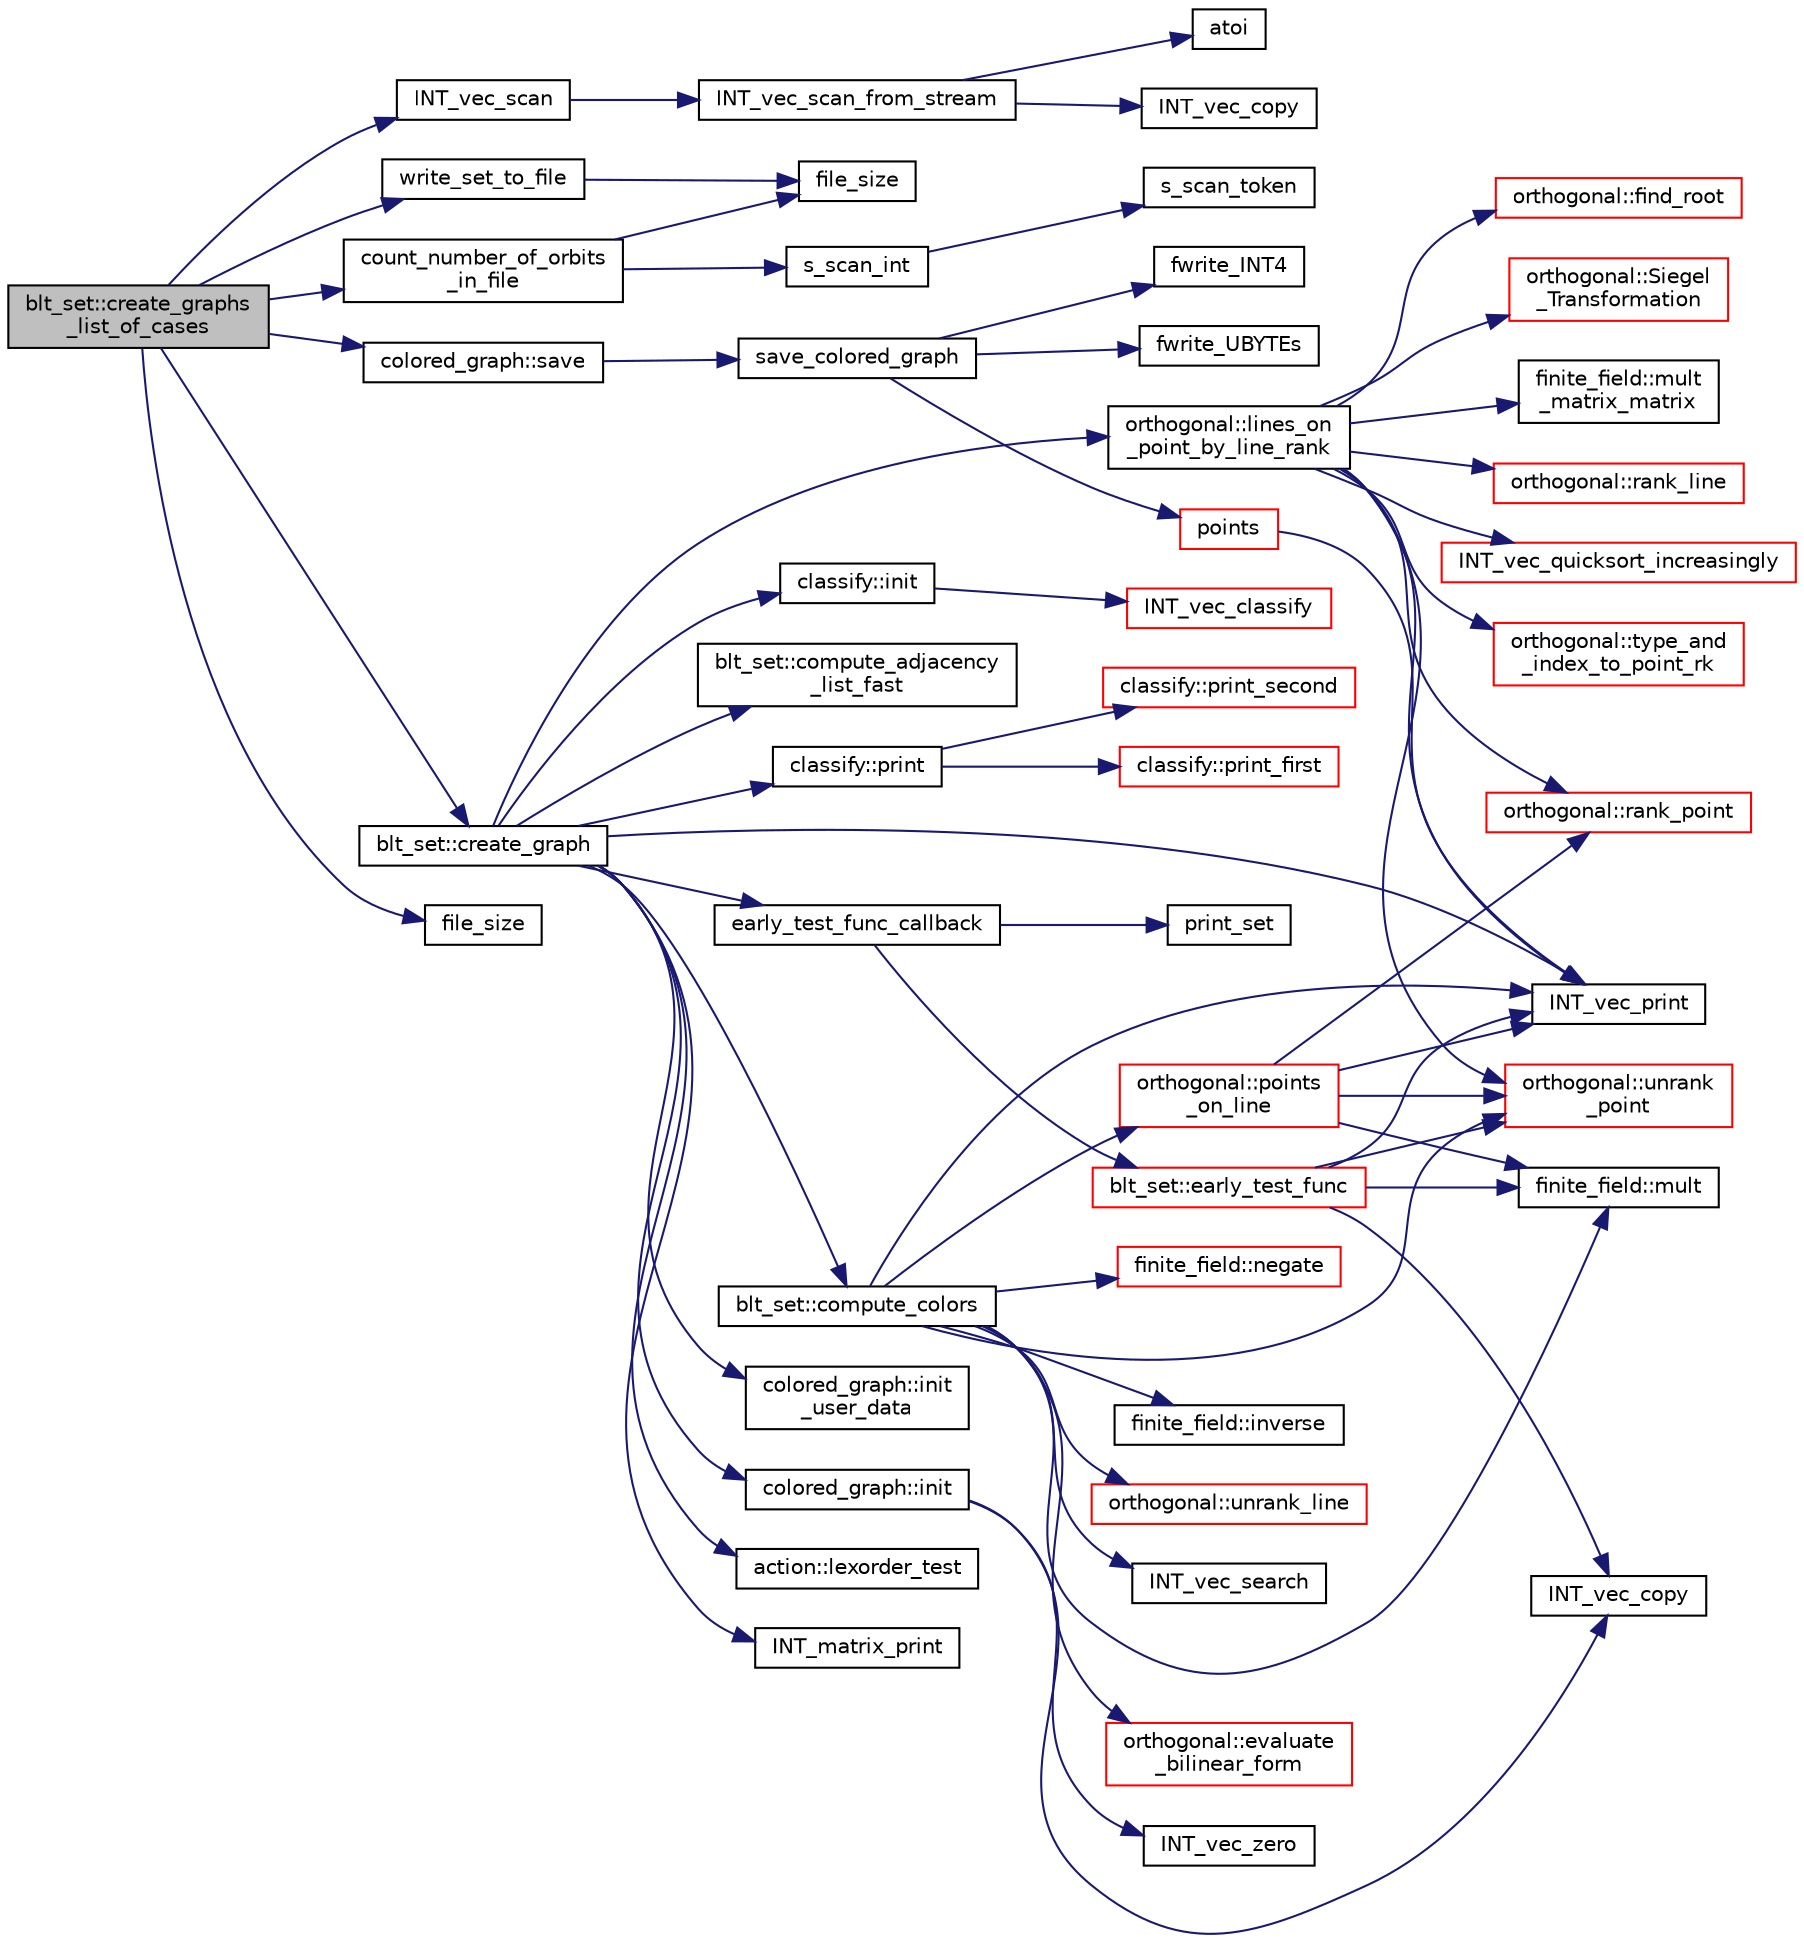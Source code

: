 digraph "blt_set::create_graphs_list_of_cases"
{
  edge [fontname="Helvetica",fontsize="10",labelfontname="Helvetica",labelfontsize="10"];
  node [fontname="Helvetica",fontsize="10",shape=record];
  rankdir="LR";
  Node739 [label="blt_set::create_graphs\l_list_of_cases",height=0.2,width=0.4,color="black", fillcolor="grey75", style="filled", fontcolor="black"];
  Node739 -> Node740 [color="midnightblue",fontsize="10",style="solid",fontname="Helvetica"];
  Node740 [label="INT_vec_scan",height=0.2,width=0.4,color="black", fillcolor="white", style="filled",URL="$d5/db4/io__and__os_8h.html#a9aa706d3f0c3bb83182eed9ab9747582"];
  Node740 -> Node741 [color="midnightblue",fontsize="10",style="solid",fontname="Helvetica"];
  Node741 [label="INT_vec_scan_from_stream",height=0.2,width=0.4,color="black", fillcolor="white", style="filled",URL="$d4/d74/util_8_c.html#a7dc639ea3d5da900adb978c9322353a7"];
  Node741 -> Node742 [color="midnightblue",fontsize="10",style="solid",fontname="Helvetica"];
  Node742 [label="atoi",height=0.2,width=0.4,color="black", fillcolor="white", style="filled",URL="$d9/d60/discreta_8h.html#ad0ac71cbcb495289e474437d6b7d7fac"];
  Node741 -> Node743 [color="midnightblue",fontsize="10",style="solid",fontname="Helvetica"];
  Node743 [label="INT_vec_copy",height=0.2,width=0.4,color="black", fillcolor="white", style="filled",URL="$d4/d74/util_8_c.html#ac2d875e27e009af6ec04d17254d11075"];
  Node739 -> Node744 [color="midnightblue",fontsize="10",style="solid",fontname="Helvetica"];
  Node744 [label="count_number_of_orbits\l_in_file",height=0.2,width=0.4,color="black", fillcolor="white", style="filled",URL="$d5/db4/io__and__os_8h.html#a03fc77fe7369425fbd18f3fa587f1af5"];
  Node744 -> Node745 [color="midnightblue",fontsize="10",style="solid",fontname="Helvetica"];
  Node745 [label="file_size",height=0.2,width=0.4,color="black", fillcolor="white", style="filled",URL="$d4/d74/util_8_c.html#a5c37cf5785204b6e9adf647dc14d0e50"];
  Node744 -> Node746 [color="midnightblue",fontsize="10",style="solid",fontname="Helvetica"];
  Node746 [label="s_scan_int",height=0.2,width=0.4,color="black", fillcolor="white", style="filled",URL="$d4/d74/util_8_c.html#ab43cab8ae063700a2fc82113b69eea5f"];
  Node746 -> Node747 [color="midnightblue",fontsize="10",style="solid",fontname="Helvetica"];
  Node747 [label="s_scan_token",height=0.2,width=0.4,color="black", fillcolor="white", style="filled",URL="$d4/d74/util_8_c.html#a8d1a4ad92d09138f7a1a7e389469ed45"];
  Node739 -> Node748 [color="midnightblue",fontsize="10",style="solid",fontname="Helvetica"];
  Node748 [label="blt_set::create_graph",height=0.2,width=0.4,color="black", fillcolor="white", style="filled",URL="$d1/d3d/classblt__set.html#ae92249ece99ffbc92e93e49cd5d5dccf"];
  Node748 -> Node749 [color="midnightblue",fontsize="10",style="solid",fontname="Helvetica"];
  Node749 [label="early_test_func_callback",height=0.2,width=0.4,color="black", fillcolor="white", style="filled",URL="$d0/dd1/blt_8h.html#ac5b3d559ae4a7f04c7623f93300574ea"];
  Node749 -> Node750 [color="midnightblue",fontsize="10",style="solid",fontname="Helvetica"];
  Node750 [label="print_set",height=0.2,width=0.4,color="black", fillcolor="white", style="filled",URL="$d1/d45/blt__set2_8_c.html#a8c1a5fc71aea7ff31d181f0103196a24"];
  Node749 -> Node751 [color="midnightblue",fontsize="10",style="solid",fontname="Helvetica"];
  Node751 [label="blt_set::early_test_func",height=0.2,width=0.4,color="red", fillcolor="white", style="filled",URL="$d1/d3d/classblt__set.html#ae13ce00db0bbbf0a157ee02a3aaea3c7"];
  Node751 -> Node753 [color="midnightblue",fontsize="10",style="solid",fontname="Helvetica"];
  Node753 [label="INT_vec_print",height=0.2,width=0.4,color="black", fillcolor="white", style="filled",URL="$df/dbf/sajeeb_8_c.html#a79a5901af0b47dd0d694109543c027fe"];
  Node751 -> Node754 [color="midnightblue",fontsize="10",style="solid",fontname="Helvetica"];
  Node754 [label="orthogonal::unrank\l_point",height=0.2,width=0.4,color="red", fillcolor="white", style="filled",URL="$d7/daa/classorthogonal.html#ab655117100f7c66c19817b84ac5ac0a0"];
  Node751 -> Node779 [color="midnightblue",fontsize="10",style="solid",fontname="Helvetica"];
  Node779 [label="INT_vec_copy",height=0.2,width=0.4,color="black", fillcolor="white", style="filled",URL="$df/dbf/sajeeb_8_c.html#ac2d875e27e009af6ec04d17254d11075"];
  Node751 -> Node780 [color="midnightblue",fontsize="10",style="solid",fontname="Helvetica"];
  Node780 [label="finite_field::mult",height=0.2,width=0.4,color="black", fillcolor="white", style="filled",URL="$df/d5a/classfinite__field.html#a24fb5917aa6d4d656fd855b7f44a13b0"];
  Node748 -> Node753 [color="midnightblue",fontsize="10",style="solid",fontname="Helvetica"];
  Node748 -> Node783 [color="midnightblue",fontsize="10",style="solid",fontname="Helvetica"];
  Node783 [label="action::lexorder_test",height=0.2,width=0.4,color="black", fillcolor="white", style="filled",URL="$d2/d86/classaction.html#a9ff38f81bf4d9e0d3dcb681eb8aa1998"];
  Node748 -> Node784 [color="midnightblue",fontsize="10",style="solid",fontname="Helvetica"];
  Node784 [label="orthogonal::lines_on\l_point_by_line_rank",height=0.2,width=0.4,color="black", fillcolor="white", style="filled",URL="$d7/daa/classorthogonal.html#adc21874b6da3cd3585c704994fb538aa"];
  Node784 -> Node785 [color="midnightblue",fontsize="10",style="solid",fontname="Helvetica"];
  Node785 [label="orthogonal::type_and\l_index_to_point_rk",height=0.2,width=0.4,color="red", fillcolor="white", style="filled",URL="$d7/daa/classorthogonal.html#a319ef460cdfe3247d336c3fb482901eb"];
  Node784 -> Node754 [color="midnightblue",fontsize="10",style="solid",fontname="Helvetica"];
  Node784 -> Node821 [color="midnightblue",fontsize="10",style="solid",fontname="Helvetica"];
  Node821 [label="orthogonal::find_root",height=0.2,width=0.4,color="red", fillcolor="white", style="filled",URL="$d7/daa/classorthogonal.html#a7cad6e763a1f49ab5e372a26f5cdf247"];
  Node784 -> Node826 [color="midnightblue",fontsize="10",style="solid",fontname="Helvetica"];
  Node826 [label="orthogonal::Siegel\l_Transformation",height=0.2,width=0.4,color="red", fillcolor="white", style="filled",URL="$d7/daa/classorthogonal.html#a27258e68c99323ac8de66fedbe565a3d"];
  Node784 -> Node835 [color="midnightblue",fontsize="10",style="solid",fontname="Helvetica"];
  Node835 [label="finite_field::mult\l_matrix_matrix",height=0.2,width=0.4,color="black", fillcolor="white", style="filled",URL="$df/d5a/classfinite__field.html#a5e28706b815838d0ec34de1fa74bc3c4"];
  Node784 -> Node788 [color="midnightblue",fontsize="10",style="solid",fontname="Helvetica"];
  Node788 [label="orthogonal::rank_point",height=0.2,width=0.4,color="red", fillcolor="white", style="filled",URL="$d7/daa/classorthogonal.html#adb4f1528590a804b3c011a68c9ebf655"];
  Node784 -> Node848 [color="midnightblue",fontsize="10",style="solid",fontname="Helvetica"];
  Node848 [label="orthogonal::rank_line",height=0.2,width=0.4,color="red", fillcolor="white", style="filled",URL="$d7/daa/classorthogonal.html#a5e1b5a3eb76840f425e71f25dabcd470"];
  Node784 -> Node925 [color="midnightblue",fontsize="10",style="solid",fontname="Helvetica"];
  Node925 [label="INT_vec_quicksort_increasingly",height=0.2,width=0.4,color="red", fillcolor="white", style="filled",URL="$d5/de2/foundations_2data__structures_2data__structures_8h.html#a31ccee746bc644f58816c67bc3a0e237"];
  Node784 -> Node753 [color="midnightblue",fontsize="10",style="solid",fontname="Helvetica"];
  Node748 -> Node928 [color="midnightblue",fontsize="10",style="solid",fontname="Helvetica"];
  Node928 [label="INT_matrix_print",height=0.2,width=0.4,color="black", fillcolor="white", style="filled",URL="$d5/db4/io__and__os_8h.html#afd4180a24bef3a2b584668a4eaf607ff"];
  Node748 -> Node929 [color="midnightblue",fontsize="10",style="solid",fontname="Helvetica"];
  Node929 [label="blt_set::compute_colors",height=0.2,width=0.4,color="black", fillcolor="white", style="filled",URL="$d1/d3d/classblt__set.html#a6629b3a1a50c0f2736034abaea6f7d63"];
  Node929 -> Node930 [color="midnightblue",fontsize="10",style="solid",fontname="Helvetica"];
  Node930 [label="orthogonal::unrank_line",height=0.2,width=0.4,color="red", fillcolor="white", style="filled",URL="$d7/daa/classorthogonal.html#a27fec576f6e11b80dd4503fa3cf7611e"];
  Node929 -> Node754 [color="midnightblue",fontsize="10",style="solid",fontname="Helvetica"];
  Node929 -> Node753 [color="midnightblue",fontsize="10",style="solid",fontname="Helvetica"];
  Node929 -> Node959 [color="midnightblue",fontsize="10",style="solid",fontname="Helvetica"];
  Node959 [label="orthogonal::points\l_on_line",height=0.2,width=0.4,color="red", fillcolor="white", style="filled",URL="$d7/daa/classorthogonal.html#afe1cc564902cc557d4d4d2ff85ee6839"];
  Node959 -> Node754 [color="midnightblue",fontsize="10",style="solid",fontname="Helvetica"];
  Node959 -> Node753 [color="midnightblue",fontsize="10",style="solid",fontname="Helvetica"];
  Node959 -> Node780 [color="midnightblue",fontsize="10",style="solid",fontname="Helvetica"];
  Node959 -> Node788 [color="midnightblue",fontsize="10",style="solid",fontname="Helvetica"];
  Node929 -> Node794 [color="midnightblue",fontsize="10",style="solid",fontname="Helvetica"];
  Node794 [label="INT_vec_search",height=0.2,width=0.4,color="black", fillcolor="white", style="filled",URL="$d5/de2/foundations_2data__structures_2data__structures_8h.html#ad103ef2316a1f671bdb68fd9cd9ba945"];
  Node929 -> Node830 [color="midnightblue",fontsize="10",style="solid",fontname="Helvetica"];
  Node830 [label="orthogonal::evaluate\l_bilinear_form",height=0.2,width=0.4,color="red", fillcolor="white", style="filled",URL="$d7/daa/classorthogonal.html#a1cb22ce04ab60e22852f610ec3fe5c98"];
  Node929 -> Node780 [color="midnightblue",fontsize="10",style="solid",fontname="Helvetica"];
  Node929 -> Node819 [color="midnightblue",fontsize="10",style="solid",fontname="Helvetica"];
  Node819 [label="finite_field::negate",height=0.2,width=0.4,color="red", fillcolor="white", style="filled",URL="$df/d5a/classfinite__field.html#aa9d798298f25d4a9262b5bc5f1733e31"];
  Node929 -> Node811 [color="midnightblue",fontsize="10",style="solid",fontname="Helvetica"];
  Node811 [label="finite_field::inverse",height=0.2,width=0.4,color="black", fillcolor="white", style="filled",URL="$df/d5a/classfinite__field.html#a69f2a12c01e70b7ce2d115c5221c9cdd"];
  Node748 -> Node961 [color="midnightblue",fontsize="10",style="solid",fontname="Helvetica"];
  Node961 [label="classify::init",height=0.2,width=0.4,color="black", fillcolor="white", style="filled",URL="$d9/d43/classclassify.html#afc24c64267d646d1f83ea39a7c66bde3"];
  Node961 -> Node962 [color="midnightblue",fontsize="10",style="solid",fontname="Helvetica"];
  Node962 [label="INT_vec_classify",height=0.2,width=0.4,color="red", fillcolor="white", style="filled",URL="$d5/de2/foundations_2data__structures_2data__structures_8h.html#ad4176bee048e4f036f8b9d6dd986e0f9"];
  Node748 -> Node974 [color="midnightblue",fontsize="10",style="solid",fontname="Helvetica"];
  Node974 [label="classify::print",height=0.2,width=0.4,color="black", fillcolor="white", style="filled",URL="$d9/d43/classclassify.html#a56d1941250d46f68a41566aac4331bc1"];
  Node974 -> Node975 [color="midnightblue",fontsize="10",style="solid",fontname="Helvetica"];
  Node975 [label="classify::print_second",height=0.2,width=0.4,color="red", fillcolor="white", style="filled",URL="$d9/d43/classclassify.html#aec34d8d2847195bb8439d726211fee00"];
  Node974 -> Node978 [color="midnightblue",fontsize="10",style="solid",fontname="Helvetica"];
  Node978 [label="classify::print_first",height=0.2,width=0.4,color="red", fillcolor="white", style="filled",URL="$d9/d43/classclassify.html#aaedd26ac3ddbd0099743eb4b47a8949e"];
  Node748 -> Node979 [color="midnightblue",fontsize="10",style="solid",fontname="Helvetica"];
  Node979 [label="blt_set::compute_adjacency\l_list_fast",height=0.2,width=0.4,color="black", fillcolor="white", style="filled",URL="$d1/d3d/classblt__set.html#a55487fb1d0a4af469511d2167a9baf37"];
  Node748 -> Node980 [color="midnightblue",fontsize="10",style="solid",fontname="Helvetica"];
  Node980 [label="colored_graph::init",height=0.2,width=0.4,color="black", fillcolor="white", style="filled",URL="$dc/de2/classcolored__graph.html#a4b917cdc9c6203a5a750c321e791bc7d"];
  Node980 -> Node779 [color="midnightblue",fontsize="10",style="solid",fontname="Helvetica"];
  Node980 -> Node981 [color="midnightblue",fontsize="10",style="solid",fontname="Helvetica"];
  Node981 [label="INT_vec_zero",height=0.2,width=0.4,color="black", fillcolor="white", style="filled",URL="$df/dbf/sajeeb_8_c.html#aa8c9c7977203577026080f546fe4980f"];
  Node748 -> Node982 [color="midnightblue",fontsize="10",style="solid",fontname="Helvetica"];
  Node982 [label="colored_graph::init\l_user_data",height=0.2,width=0.4,color="black", fillcolor="white", style="filled",URL="$dc/de2/classcolored__graph.html#a9b5e52110265b750e709d8b84ba03d8f"];
  Node739 -> Node983 [color="midnightblue",fontsize="10",style="solid",fontname="Helvetica"];
  Node983 [label="colored_graph::save",height=0.2,width=0.4,color="black", fillcolor="white", style="filled",URL="$dc/de2/classcolored__graph.html#a562912fb7464addacd865057a1a48f75"];
  Node983 -> Node984 [color="midnightblue",fontsize="10",style="solid",fontname="Helvetica"];
  Node984 [label="save_colored_graph",height=0.2,width=0.4,color="black", fillcolor="white", style="filled",URL="$da/da9/galois__global_8_c.html#a1f2e1a9df5b1f9af96c9c1e08fbc98c7"];
  Node984 -> Node985 [color="midnightblue",fontsize="10",style="solid",fontname="Helvetica"];
  Node985 [label="fwrite_INT4",height=0.2,width=0.4,color="black", fillcolor="white", style="filled",URL="$df/dbf/sajeeb_8_c.html#a2e1091b3187c01029a1a1453ce9e8639"];
  Node984 -> Node986 [color="midnightblue",fontsize="10",style="solid",fontname="Helvetica"];
  Node986 [label="points",height=0.2,width=0.4,color="red", fillcolor="white", style="filled",URL="$d7/d83/points_8_c.html#a8a498513b4415e1a4628a70fb6b26817"];
  Node986 -> Node753 [color="midnightblue",fontsize="10",style="solid",fontname="Helvetica"];
  Node984 -> Node991 [color="midnightblue",fontsize="10",style="solid",fontname="Helvetica"];
  Node991 [label="fwrite_UBYTEs",height=0.2,width=0.4,color="black", fillcolor="white", style="filled",URL="$df/dbf/sajeeb_8_c.html#a3097dee262bebe614d11c8fc47e414d3"];
  Node739 -> Node992 [color="midnightblue",fontsize="10",style="solid",fontname="Helvetica"];
  Node992 [label="write_set_to_file",height=0.2,width=0.4,color="black", fillcolor="white", style="filled",URL="$d5/db4/io__and__os_8h.html#a3d2767f53fed9a2dacf580e0b2d4b961"];
  Node992 -> Node745 [color="midnightblue",fontsize="10",style="solid",fontname="Helvetica"];
  Node739 -> Node993 [color="midnightblue",fontsize="10",style="solid",fontname="Helvetica"];
  Node993 [label="file_size",height=0.2,width=0.4,color="black", fillcolor="white", style="filled",URL="$df/dbf/sajeeb_8_c.html#a5c37cf5785204b6e9adf647dc14d0e50"];
}
